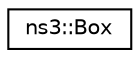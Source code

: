 digraph "Graphical Class Hierarchy"
{
 // LATEX_PDF_SIZE
  edge [fontname="Helvetica",fontsize="10",labelfontname="Helvetica",labelfontsize="10"];
  node [fontname="Helvetica",fontsize="10",shape=record];
  rankdir="LR";
  Node0 [label="ns3::Box",height=0.2,width=0.4,color="black", fillcolor="white", style="filled",URL="$classns3_1_1_box.html",tooltip="a 3d box"];
}
